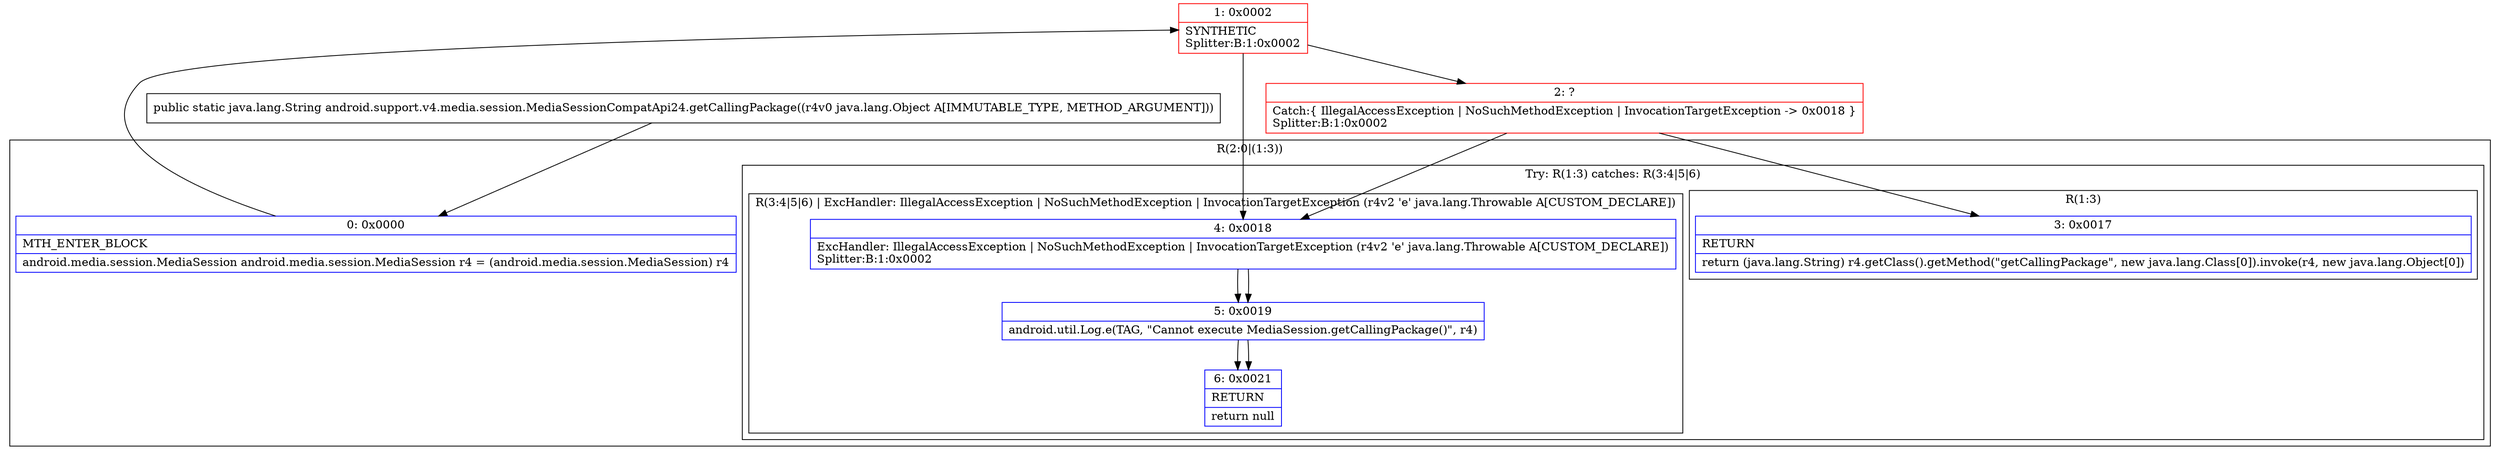 digraph "CFG forandroid.support.v4.media.session.MediaSessionCompatApi24.getCallingPackage(Ljava\/lang\/Object;)Ljava\/lang\/String;" {
subgraph cluster_Region_1345193202 {
label = "R(2:0|(1:3))";
node [shape=record,color=blue];
Node_0 [shape=record,label="{0\:\ 0x0000|MTH_ENTER_BLOCK\l|android.media.session.MediaSession android.media.session.MediaSession r4 = (android.media.session.MediaSession) r4\l}"];
subgraph cluster_TryCatchRegion_1287288932 {
label = "Try: R(1:3) catches: R(3:4|5|6)";
node [shape=record,color=blue];
subgraph cluster_Region_1081104822 {
label = "R(1:3)";
node [shape=record,color=blue];
Node_3 [shape=record,label="{3\:\ 0x0017|RETURN\l|return (java.lang.String) r4.getClass().getMethod(\"getCallingPackage\", new java.lang.Class[0]).invoke(r4, new java.lang.Object[0])\l}"];
}
subgraph cluster_Region_1158304861 {
label = "R(3:4|5|6) | ExcHandler: IllegalAccessException \| NoSuchMethodException \| InvocationTargetException (r4v2 'e' java.lang.Throwable A[CUSTOM_DECLARE])\l";
node [shape=record,color=blue];
Node_4 [shape=record,label="{4\:\ 0x0018|ExcHandler: IllegalAccessException \| NoSuchMethodException \| InvocationTargetException (r4v2 'e' java.lang.Throwable A[CUSTOM_DECLARE])\lSplitter:B:1:0x0002\l}"];
Node_5 [shape=record,label="{5\:\ 0x0019|android.util.Log.e(TAG, \"Cannot execute MediaSession.getCallingPackage()\", r4)\l}"];
Node_6 [shape=record,label="{6\:\ 0x0021|RETURN\l|return null\l}"];
}
}
}
subgraph cluster_Region_1158304861 {
label = "R(3:4|5|6) | ExcHandler: IllegalAccessException \| NoSuchMethodException \| InvocationTargetException (r4v2 'e' java.lang.Throwable A[CUSTOM_DECLARE])\l";
node [shape=record,color=blue];
Node_4 [shape=record,label="{4\:\ 0x0018|ExcHandler: IllegalAccessException \| NoSuchMethodException \| InvocationTargetException (r4v2 'e' java.lang.Throwable A[CUSTOM_DECLARE])\lSplitter:B:1:0x0002\l}"];
Node_5 [shape=record,label="{5\:\ 0x0019|android.util.Log.e(TAG, \"Cannot execute MediaSession.getCallingPackage()\", r4)\l}"];
Node_6 [shape=record,label="{6\:\ 0x0021|RETURN\l|return null\l}"];
}
Node_1 [shape=record,color=red,label="{1\:\ 0x0002|SYNTHETIC\lSplitter:B:1:0x0002\l}"];
Node_2 [shape=record,color=red,label="{2\:\ ?|Catch:\{ IllegalAccessException \| NoSuchMethodException \| InvocationTargetException \-\> 0x0018 \}\lSplitter:B:1:0x0002\l}"];
MethodNode[shape=record,label="{public static java.lang.String android.support.v4.media.session.MediaSessionCompatApi24.getCallingPackage((r4v0 java.lang.Object A[IMMUTABLE_TYPE, METHOD_ARGUMENT])) }"];
MethodNode -> Node_0;
Node_0 -> Node_1;
Node_4 -> Node_5;
Node_5 -> Node_6;
Node_4 -> Node_5;
Node_5 -> Node_6;
Node_1 -> Node_2;
Node_1 -> Node_4;
Node_2 -> Node_3;
Node_2 -> Node_4;
}


